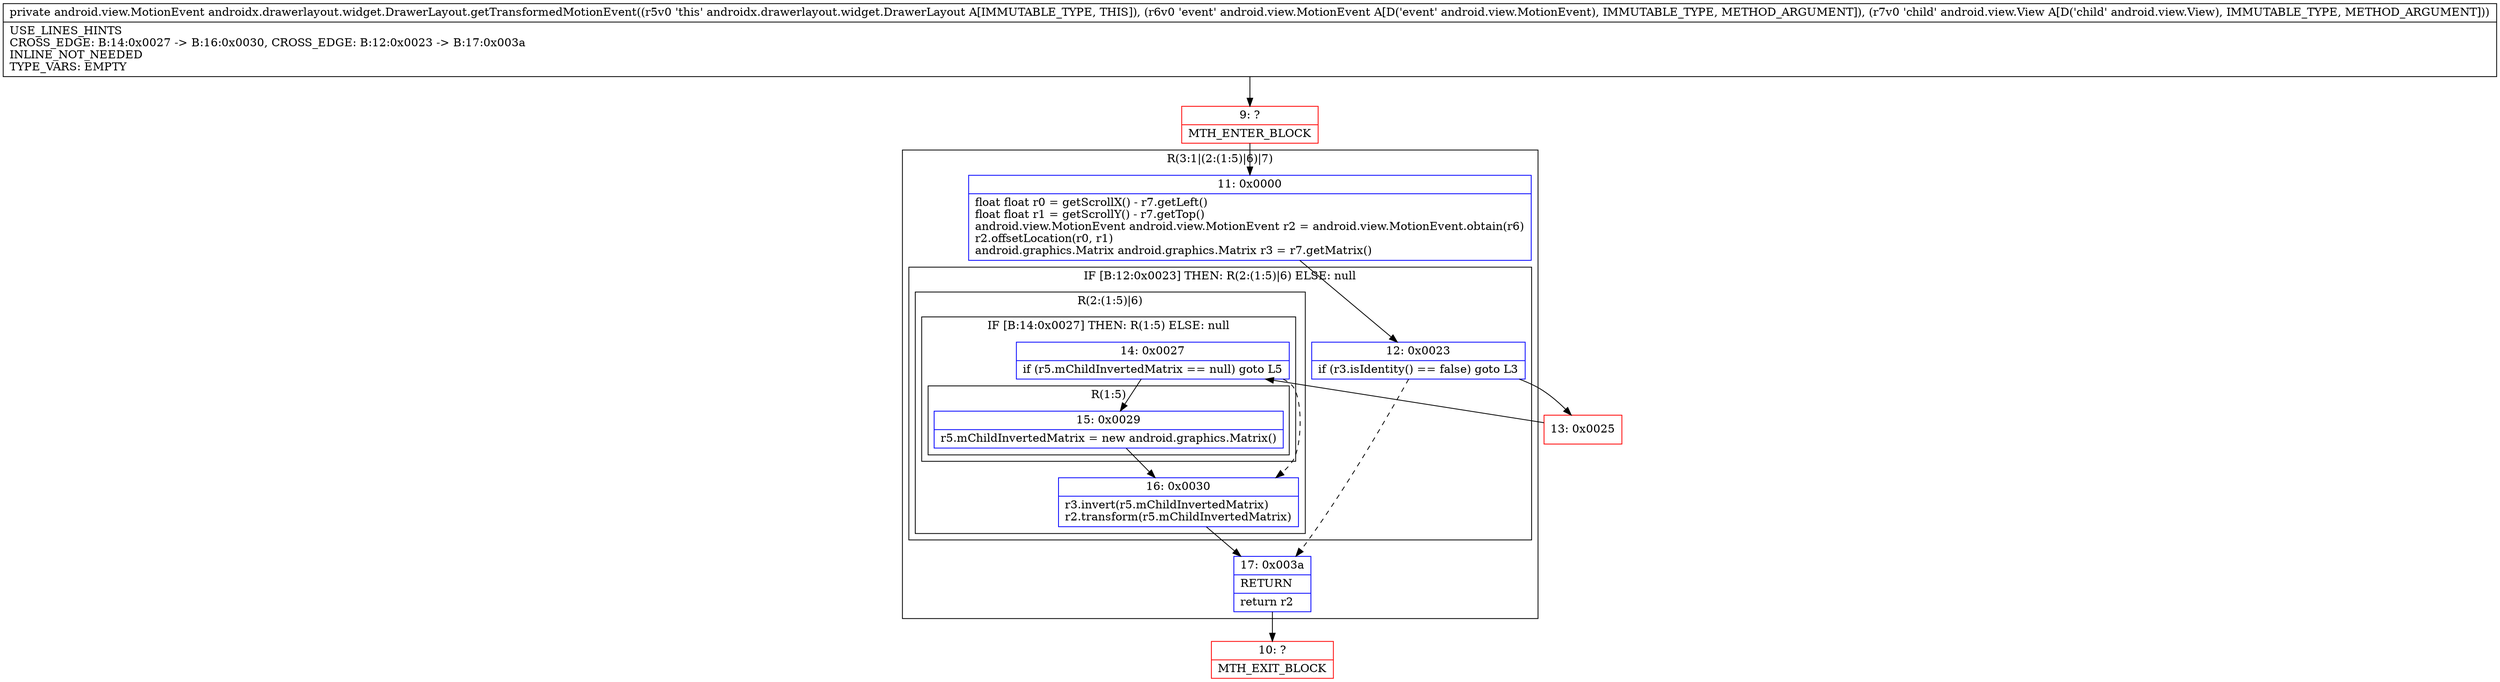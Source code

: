 digraph "CFG forandroidx.drawerlayout.widget.DrawerLayout.getTransformedMotionEvent(Landroid\/view\/MotionEvent;Landroid\/view\/View;)Landroid\/view\/MotionEvent;" {
subgraph cluster_Region_524215971 {
label = "R(3:1|(2:(1:5)|6)|7)";
node [shape=record,color=blue];
Node_11 [shape=record,label="{11\:\ 0x0000|float float r0 = getScrollX() \- r7.getLeft()\lfloat float r1 = getScrollY() \- r7.getTop()\landroid.view.MotionEvent android.view.MotionEvent r2 = android.view.MotionEvent.obtain(r6)\lr2.offsetLocation(r0, r1)\landroid.graphics.Matrix android.graphics.Matrix r3 = r7.getMatrix()\l}"];
subgraph cluster_IfRegion_1674293691 {
label = "IF [B:12:0x0023] THEN: R(2:(1:5)|6) ELSE: null";
node [shape=record,color=blue];
Node_12 [shape=record,label="{12\:\ 0x0023|if (r3.isIdentity() == false) goto L3\l}"];
subgraph cluster_Region_2075705519 {
label = "R(2:(1:5)|6)";
node [shape=record,color=blue];
subgraph cluster_IfRegion_693500605 {
label = "IF [B:14:0x0027] THEN: R(1:5) ELSE: null";
node [shape=record,color=blue];
Node_14 [shape=record,label="{14\:\ 0x0027|if (r5.mChildInvertedMatrix == null) goto L5\l}"];
subgraph cluster_Region_1757685637 {
label = "R(1:5)";
node [shape=record,color=blue];
Node_15 [shape=record,label="{15\:\ 0x0029|r5.mChildInvertedMatrix = new android.graphics.Matrix()\l}"];
}
}
Node_16 [shape=record,label="{16\:\ 0x0030|r3.invert(r5.mChildInvertedMatrix)\lr2.transform(r5.mChildInvertedMatrix)\l}"];
}
}
Node_17 [shape=record,label="{17\:\ 0x003a|RETURN\l|return r2\l}"];
}
Node_9 [shape=record,color=red,label="{9\:\ ?|MTH_ENTER_BLOCK\l}"];
Node_13 [shape=record,color=red,label="{13\:\ 0x0025}"];
Node_10 [shape=record,color=red,label="{10\:\ ?|MTH_EXIT_BLOCK\l}"];
MethodNode[shape=record,label="{private android.view.MotionEvent androidx.drawerlayout.widget.DrawerLayout.getTransformedMotionEvent((r5v0 'this' androidx.drawerlayout.widget.DrawerLayout A[IMMUTABLE_TYPE, THIS]), (r6v0 'event' android.view.MotionEvent A[D('event' android.view.MotionEvent), IMMUTABLE_TYPE, METHOD_ARGUMENT]), (r7v0 'child' android.view.View A[D('child' android.view.View), IMMUTABLE_TYPE, METHOD_ARGUMENT]))  | USE_LINES_HINTS\lCROSS_EDGE: B:14:0x0027 \-\> B:16:0x0030, CROSS_EDGE: B:12:0x0023 \-\> B:17:0x003a\lINLINE_NOT_NEEDED\lTYPE_VARS: EMPTY\l}"];
MethodNode -> Node_9;Node_11 -> Node_12;
Node_12 -> Node_13;
Node_12 -> Node_17[style=dashed];
Node_14 -> Node_15;
Node_14 -> Node_16[style=dashed];
Node_15 -> Node_16;
Node_16 -> Node_17;
Node_17 -> Node_10;
Node_9 -> Node_11;
Node_13 -> Node_14;
}

